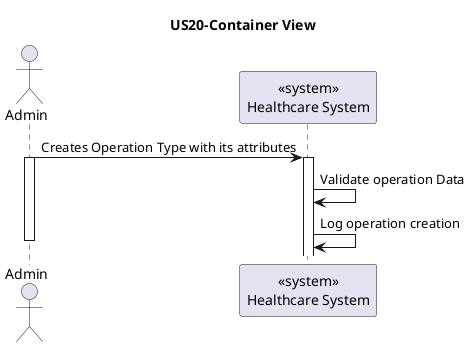 ' 
' User Story: As an Admin, I want to add new types of operations, so that I can reflect the available medical procedures in the system.
'
' Acceptance Criteria:
' 
' - Admins can add new operation types with attributes like:
'   - Operation Name
'   - Required Staff by Specialization
'   - Estimated Duration
' - The system validates that the operation name is unique.
' - The system logs the creation of new operation types and makes them available for scheduling immediately.

@startuml

title US20-Container View

actor Admin as A
participant "<<system>>\nHealthcare System" as S

A -> S : Creates Operation Type with its attributes
activate A
activate S

S -> S : Validate operation Data
S -> S : Log operation creation

deactivate A


@enduml
